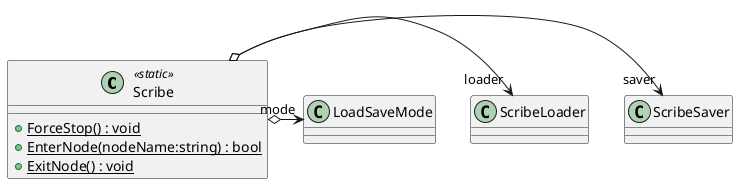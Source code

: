 @startuml
class Scribe <<static>> {
    + {static} ForceStop() : void
    + {static} EnterNode(nodeName:string) : bool
    + {static} ExitNode() : void
}
Scribe o-> "saver" ScribeSaver
Scribe o-> "loader" ScribeLoader
Scribe o-> "mode" LoadSaveMode
@enduml
